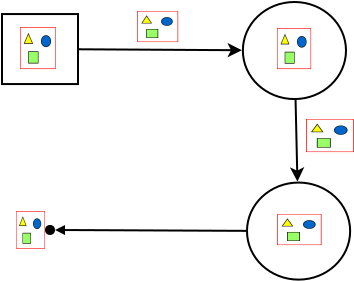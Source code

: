 <?xml version="1.0" encoding="UTF-8"?>
<dia:diagram xmlns:dia="http://www.lysator.liu.se/~alla/dia/">
  <dia:layer name="Background" visible="true" active="true">
    <dia:object type="Standard - Line" version="0" id="O0">
      <dia:attribute name="obj_pos">
        <dia:point val="13.844,10.111"/>
      </dia:attribute>
      <dia:attribute name="obj_bb">
        <dia:rectangle val="13.794,9.793;22.105,10.516"/>
      </dia:attribute>
      <dia:attribute name="conn_endpoints">
        <dia:point val="13.844,10.111"/>
        <dia:point val="21.993,10.158"/>
      </dia:attribute>
      <dia:attribute name="numcp">
        <dia:int val="1"/>
      </dia:attribute>
      <dia:attribute name="end_arrow">
        <dia:enum val="22"/>
      </dia:attribute>
      <dia:attribute name="end_arrow_length">
        <dia:real val="0.5"/>
      </dia:attribute>
      <dia:attribute name="end_arrow_width">
        <dia:real val="0.5"/>
      </dia:attribute>
      <dia:connections>
        <dia:connection handle="0" to="O1" connection="16"/>
        <dia:connection handle="1" to="O3" connection="16"/>
      </dia:connections>
    </dia:object>
    <dia:object type="Flowchart - Box" version="0" id="O1">
      <dia:attribute name="obj_pos">
        <dia:point val="10,8.35"/>
      </dia:attribute>
      <dia:attribute name="obj_bb">
        <dia:rectangle val="9.95,8.3;13.85,11.9"/>
      </dia:attribute>
      <dia:attribute name="elem_corner">
        <dia:point val="10,8.35"/>
      </dia:attribute>
      <dia:attribute name="elem_width">
        <dia:real val="3.8"/>
      </dia:attribute>
      <dia:attribute name="elem_height">
        <dia:real val="3.5"/>
      </dia:attribute>
      <dia:attribute name="show_background">
        <dia:boolean val="true"/>
      </dia:attribute>
      <dia:attribute name="padding">
        <dia:real val="0.5"/>
      </dia:attribute>
      <dia:attribute name="text">
        <dia:composite type="text">
          <dia:attribute name="string">
            <dia:string>##</dia:string>
          </dia:attribute>
          <dia:attribute name="font">
            <dia:font family="sans" style="0" name="Helvetica"/>
          </dia:attribute>
          <dia:attribute name="height">
            <dia:real val="0.8"/>
          </dia:attribute>
          <dia:attribute name="pos">
            <dia:point val="11.9,10.295"/>
          </dia:attribute>
          <dia:attribute name="color">
            <dia:color val="#000000"/>
          </dia:attribute>
          <dia:attribute name="alignment">
            <dia:enum val="1"/>
          </dia:attribute>
        </dia:composite>
      </dia:attribute>
    </dia:object>
    <dia:object type="Standard - Image" version="0" id="O2">
      <dia:attribute name="obj_pos">
        <dia:point val="10.9,9"/>
      </dia:attribute>
      <dia:attribute name="obj_bb">
        <dia:rectangle val="10.85,8.95;12.739,11.15"/>
      </dia:attribute>
      <dia:attribute name="elem_corner">
        <dia:point val="10.9,9"/>
      </dia:attribute>
      <dia:attribute name="elem_width">
        <dia:real val="1.789"/>
      </dia:attribute>
      <dia:attribute name="elem_height">
        <dia:real val="2.1"/>
      </dia:attribute>
      <dia:attribute name="draw_border">
        <dia:boolean val="false"/>
      </dia:attribute>
      <dia:attribute name="keep_aspect">
        <dia:boolean val="true"/>
      </dia:attribute>
      <dia:attribute name="file">
        <dia:string>#/home/jayden/Research/ClassifyingDriverBehavior/paper/pictures/equation/eq50.png#</dia:string>
      </dia:attribute>
    </dia:object>
    <dia:group>
      <dia:object type="Flowchart - Ellipse" version="0" id="O3">
        <dia:attribute name="obj_pos">
          <dia:point val="22.043,7.747"/>
        </dia:attribute>
        <dia:attribute name="obj_bb">
          <dia:rectangle val="21.993,7.697;27.25,12.65"/>
        </dia:attribute>
        <dia:attribute name="elem_corner">
          <dia:point val="22.043,7.747"/>
        </dia:attribute>
        <dia:attribute name="elem_width">
          <dia:real val="5.157"/>
        </dia:attribute>
        <dia:attribute name="elem_height">
          <dia:real val="4.853"/>
        </dia:attribute>
        <dia:attribute name="show_background">
          <dia:boolean val="true"/>
        </dia:attribute>
        <dia:attribute name="padding">
          <dia:real val="0.354"/>
        </dia:attribute>
        <dia:attribute name="text">
          <dia:composite type="text">
            <dia:attribute name="string">
              <dia:string>##</dia:string>
            </dia:attribute>
            <dia:attribute name="font">
              <dia:font family="sans" style="0" name="Helvetica"/>
            </dia:attribute>
            <dia:attribute name="height">
              <dia:real val="0.8"/>
            </dia:attribute>
            <dia:attribute name="pos">
              <dia:point val="24.622,10.368"/>
            </dia:attribute>
            <dia:attribute name="color">
              <dia:color val="#000000"/>
            </dia:attribute>
            <dia:attribute name="alignment">
              <dia:enum val="1"/>
            </dia:attribute>
          </dia:composite>
        </dia:attribute>
      </dia:object>
      <dia:object type="Standard - Image" version="0" id="O4">
        <dia:attribute name="obj_pos">
          <dia:point val="23.75,9.05"/>
        </dia:attribute>
        <dia:attribute name="obj_bb">
          <dia:rectangle val="23.7,9;25.503,11.15"/>
        </dia:attribute>
        <dia:attribute name="elem_corner">
          <dia:point val="23.75,9.05"/>
        </dia:attribute>
        <dia:attribute name="elem_width">
          <dia:real val="1.704"/>
        </dia:attribute>
        <dia:attribute name="elem_height">
          <dia:real val="2.05"/>
        </dia:attribute>
        <dia:attribute name="draw_border">
          <dia:boolean val="false"/>
        </dia:attribute>
        <dia:attribute name="keep_aspect">
          <dia:boolean val="true"/>
        </dia:attribute>
        <dia:attribute name="file">
          <dia:string>#/home/jayden/Research/ClassifyingDriverBehavior/paper/pictures/equation/eq57.png#</dia:string>
        </dia:attribute>
      </dia:object>
    </dia:group>
    <dia:group>
      <dia:object type="Flowchart - Ellipse" version="0" id="O5">
        <dia:attribute name="obj_pos">
          <dia:point val="22.25,16.775"/>
        </dia:attribute>
        <dia:attribute name="obj_bb">
          <dia:rectangle val="22.2,16.725;27.457,21.678"/>
        </dia:attribute>
        <dia:attribute name="elem_corner">
          <dia:point val="22.25,16.775"/>
        </dia:attribute>
        <dia:attribute name="elem_width">
          <dia:real val="5.157"/>
        </dia:attribute>
        <dia:attribute name="elem_height">
          <dia:real val="4.853"/>
        </dia:attribute>
        <dia:attribute name="show_background">
          <dia:boolean val="true"/>
        </dia:attribute>
        <dia:attribute name="padding">
          <dia:real val="0.354"/>
        </dia:attribute>
        <dia:attribute name="text">
          <dia:composite type="text">
            <dia:attribute name="string">
              <dia:string>##</dia:string>
            </dia:attribute>
            <dia:attribute name="font">
              <dia:font family="sans" style="0" name="Helvetica"/>
            </dia:attribute>
            <dia:attribute name="height">
              <dia:real val="0.8"/>
            </dia:attribute>
            <dia:attribute name="pos">
              <dia:point val="24.828,19.397"/>
            </dia:attribute>
            <dia:attribute name="color">
              <dia:color val="#000000"/>
            </dia:attribute>
            <dia:attribute name="alignment">
              <dia:enum val="1"/>
            </dia:attribute>
          </dia:composite>
        </dia:attribute>
      </dia:object>
      <dia:object type="Standard - Image" version="0" id="O6">
        <dia:attribute name="obj_pos">
          <dia:point val="23.75,18.35"/>
        </dia:attribute>
        <dia:attribute name="obj_bb">
          <dia:rectangle val="23.7,18.3;26.026,19.95"/>
        </dia:attribute>
        <dia:attribute name="elem_corner">
          <dia:point val="23.75,18.35"/>
        </dia:attribute>
        <dia:attribute name="elem_width">
          <dia:real val="2.226"/>
        </dia:attribute>
        <dia:attribute name="elem_height">
          <dia:real val="1.55"/>
        </dia:attribute>
        <dia:attribute name="draw_border">
          <dia:boolean val="false"/>
        </dia:attribute>
        <dia:attribute name="keep_aspect">
          <dia:boolean val="true"/>
        </dia:attribute>
        <dia:attribute name="file">
          <dia:string>#/home/jayden/Research/ClassifyingDriverBehavior/paper/pictures/equation/eq66.png#</dia:string>
        </dia:attribute>
      </dia:object>
    </dia:group>
    <dia:object type="Standard - Line" version="0" id="O7">
      <dia:attribute name="obj_pos">
        <dia:point val="22.2,19.19"/>
      </dia:attribute>
      <dia:attribute name="obj_bb">
        <dia:rectangle val="12.138,18.816;22.25,19.478"/>
      </dia:attribute>
      <dia:attribute name="conn_endpoints">
        <dia:point val="22.2,19.19"/>
        <dia:point val="12.25,19.145"/>
      </dia:attribute>
      <dia:attribute name="numcp">
        <dia:int val="1"/>
      </dia:attribute>
      <dia:attribute name="end_arrow">
        <dia:enum val="27"/>
      </dia:attribute>
      <dia:attribute name="end_arrow_length">
        <dia:real val="0.5"/>
      </dia:attribute>
      <dia:attribute name="end_arrow_width">
        <dia:real val="0.5"/>
      </dia:attribute>
      <dia:connections>
        <dia:connection handle="0" to="O5" connection="16"/>
        <dia:connection handle="1" to="O8" connection="8"/>
      </dia:connections>
    </dia:object>
    <dia:object type="Standard - Image" version="0" id="O8">
      <dia:attribute name="obj_pos">
        <dia:point val="10.7,18.2"/>
      </dia:attribute>
      <dia:attribute name="obj_bb">
        <dia:rectangle val="10.65,18.15;12.2,20.132"/>
      </dia:attribute>
      <dia:attribute name="elem_corner">
        <dia:point val="10.7,18.2"/>
      </dia:attribute>
      <dia:attribute name="elem_width">
        <dia:real val="1.45"/>
      </dia:attribute>
      <dia:attribute name="elem_height">
        <dia:real val="1.882"/>
      </dia:attribute>
      <dia:attribute name="draw_border">
        <dia:boolean val="false"/>
      </dia:attribute>
      <dia:attribute name="keep_aspect">
        <dia:boolean val="true"/>
      </dia:attribute>
      <dia:attribute name="file">
        <dia:string>#/home/jayden/Research/ClassifyingDriverBehavior/paper/pictures/equation/eq20.png#</dia:string>
      </dia:attribute>
    </dia:object>
    <dia:object type="Standard - Image" version="0" id="O9">
      <dia:attribute name="obj_pos">
        <dia:point val="16.75,8.2"/>
      </dia:attribute>
      <dia:attribute name="obj_bb">
        <dia:rectangle val="16.7,8.15;18.859,9.8"/>
      </dia:attribute>
      <dia:attribute name="elem_corner">
        <dia:point val="16.75,8.2"/>
      </dia:attribute>
      <dia:attribute name="elem_width">
        <dia:real val="2.059"/>
      </dia:attribute>
      <dia:attribute name="elem_height">
        <dia:real val="1.55"/>
      </dia:attribute>
      <dia:attribute name="draw_border">
        <dia:boolean val="false"/>
      </dia:attribute>
      <dia:attribute name="keep_aspect">
        <dia:boolean val="true"/>
      </dia:attribute>
      <dia:attribute name="file">
        <dia:string>#/home/jayden/Research/ClassifyingDriverBehavior/paper/pictures/equation/eq63.png#</dia:string>
      </dia:attribute>
    </dia:object>
    <dia:object type="Standard - Image" version="0" id="O10">
      <dia:attribute name="obj_pos">
        <dia:point val="25.2,13.6"/>
      </dia:attribute>
      <dia:attribute name="obj_bb">
        <dia:rectangle val="25.15,13.55;27.644,15.3"/>
      </dia:attribute>
      <dia:attribute name="elem_corner">
        <dia:point val="25.2,13.6"/>
      </dia:attribute>
      <dia:attribute name="elem_width">
        <dia:real val="2.394"/>
      </dia:attribute>
      <dia:attribute name="elem_height">
        <dia:real val="1.65"/>
      </dia:attribute>
      <dia:attribute name="draw_border">
        <dia:boolean val="false"/>
      </dia:attribute>
      <dia:attribute name="keep_aspect">
        <dia:boolean val="true"/>
      </dia:attribute>
      <dia:attribute name="file">
        <dia:string>#/home/jayden/Research/ClassifyingDriverBehavior/paper/pictures/equation/eq60.png#</dia:string>
      </dia:attribute>
    </dia:object>
    <dia:object type="Standard - Line" version="0" id="O11">
      <dia:attribute name="obj_pos">
        <dia:point val="24.678,12.649"/>
      </dia:attribute>
      <dia:attribute name="obj_bb">
        <dia:rectangle val="24.396,12.598;25.119,16.838"/>
      </dia:attribute>
      <dia:attribute name="conn_endpoints">
        <dia:point val="24.678,12.649"/>
        <dia:point val="24.772,16.726"/>
      </dia:attribute>
      <dia:attribute name="numcp">
        <dia:int val="1"/>
      </dia:attribute>
      <dia:attribute name="end_arrow">
        <dia:enum val="22"/>
      </dia:attribute>
      <dia:attribute name="end_arrow_length">
        <dia:real val="0.5"/>
      </dia:attribute>
      <dia:attribute name="end_arrow_width">
        <dia:real val="0.5"/>
      </dia:attribute>
      <dia:connections>
        <dia:connection handle="0" to="O3" connection="16"/>
        <dia:connection handle="1" to="O5" connection="16"/>
      </dia:connections>
    </dia:object>
  </dia:layer>
</dia:diagram>
